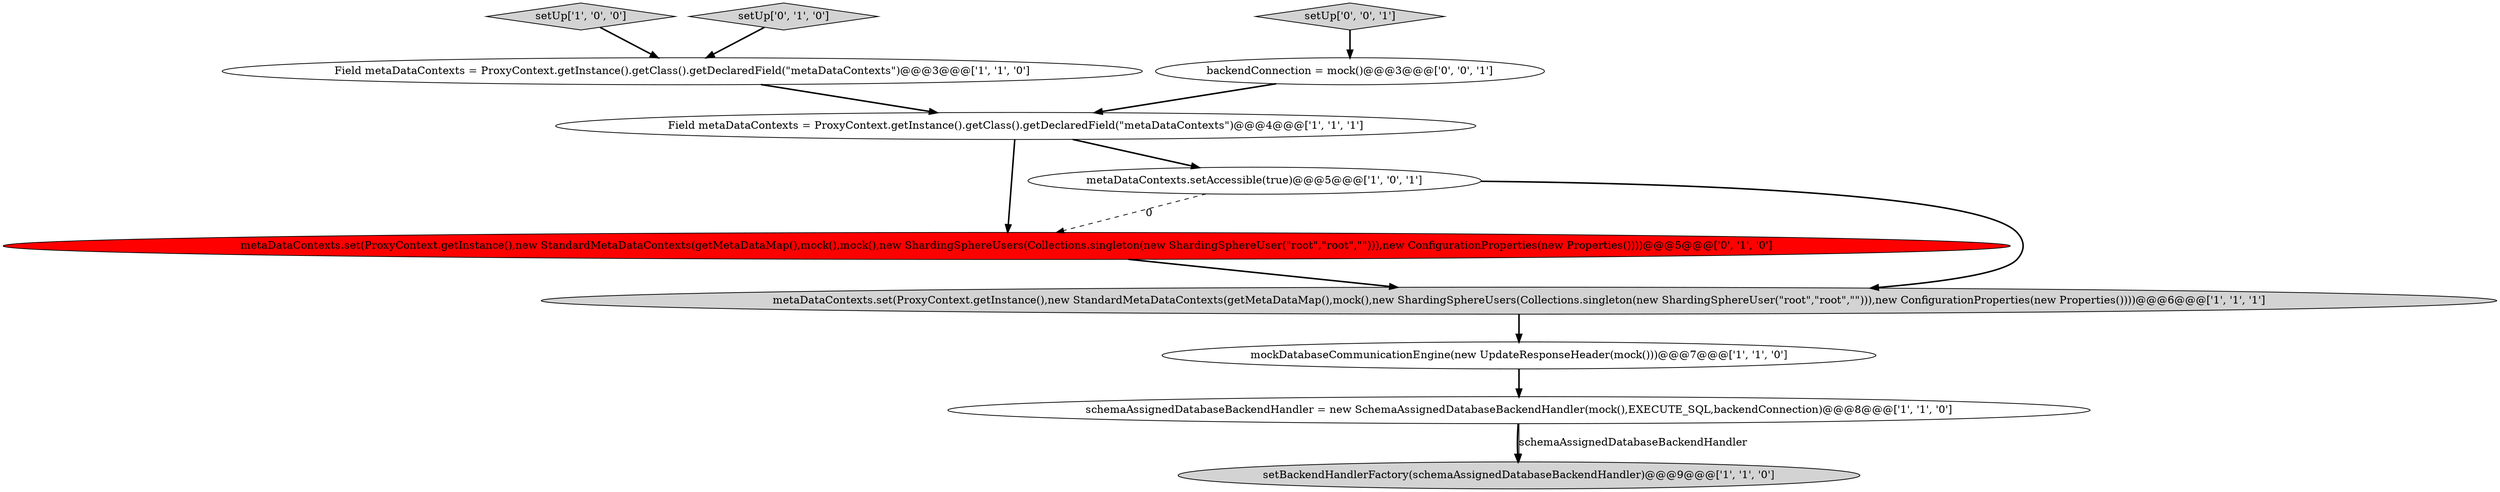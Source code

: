 digraph {
9 [style = filled, label = "metaDataContexts.set(ProxyContext.getInstance(),new StandardMetaDataContexts(getMetaDataMap(),mock(),mock(),new ShardingSphereUsers(Collections.singleton(new ShardingSphereUser(\"root\",\"root\",\"\"))),new ConfigurationProperties(new Properties())))@@@5@@@['0', '1', '0']", fillcolor = red, shape = ellipse image = "AAA1AAABBB2BBB"];
4 [style = filled, label = "mockDatabaseCommunicationEngine(new UpdateResponseHeader(mock()))@@@7@@@['1', '1', '0']", fillcolor = white, shape = ellipse image = "AAA0AAABBB1BBB"];
10 [style = filled, label = "setUp['0', '0', '1']", fillcolor = lightgray, shape = diamond image = "AAA0AAABBB3BBB"];
7 [style = filled, label = "Field metaDataContexts = ProxyContext.getInstance().getClass().getDeclaredField(\"metaDataContexts\")@@@4@@@['1', '1', '1']", fillcolor = white, shape = ellipse image = "AAA0AAABBB1BBB"];
5 [style = filled, label = "schemaAssignedDatabaseBackendHandler = new SchemaAssignedDatabaseBackendHandler(mock(),EXECUTE_SQL,backendConnection)@@@8@@@['1', '1', '0']", fillcolor = white, shape = ellipse image = "AAA0AAABBB1BBB"];
6 [style = filled, label = "setUp['1', '0', '0']", fillcolor = lightgray, shape = diamond image = "AAA0AAABBB1BBB"];
2 [style = filled, label = "Field metaDataContexts = ProxyContext.getInstance().getClass().getDeclaredField(\"metaDataContexts\")@@@3@@@['1', '1', '0']", fillcolor = white, shape = ellipse image = "AAA0AAABBB1BBB"];
8 [style = filled, label = "setUp['0', '1', '0']", fillcolor = lightgray, shape = diamond image = "AAA0AAABBB2BBB"];
11 [style = filled, label = "backendConnection = mock()@@@3@@@['0', '0', '1']", fillcolor = white, shape = ellipse image = "AAA0AAABBB3BBB"];
0 [style = filled, label = "metaDataContexts.setAccessible(true)@@@5@@@['1', '0', '1']", fillcolor = white, shape = ellipse image = "AAA0AAABBB1BBB"];
1 [style = filled, label = "metaDataContexts.set(ProxyContext.getInstance(),new StandardMetaDataContexts(getMetaDataMap(),mock(),new ShardingSphereUsers(Collections.singleton(new ShardingSphereUser(\"root\",\"root\",\"\"))),new ConfigurationProperties(new Properties())))@@@6@@@['1', '1', '1']", fillcolor = lightgray, shape = ellipse image = "AAA0AAABBB1BBB"];
3 [style = filled, label = "setBackendHandlerFactory(schemaAssignedDatabaseBackendHandler)@@@9@@@['1', '1', '0']", fillcolor = lightgray, shape = ellipse image = "AAA0AAABBB1BBB"];
5->3 [style = bold, label=""];
7->9 [style = bold, label=""];
1->4 [style = bold, label=""];
7->0 [style = bold, label=""];
10->11 [style = bold, label=""];
2->7 [style = bold, label=""];
0->9 [style = dashed, label="0"];
9->1 [style = bold, label=""];
8->2 [style = bold, label=""];
4->5 [style = bold, label=""];
0->1 [style = bold, label=""];
5->3 [style = solid, label="schemaAssignedDatabaseBackendHandler"];
11->7 [style = bold, label=""];
6->2 [style = bold, label=""];
}
